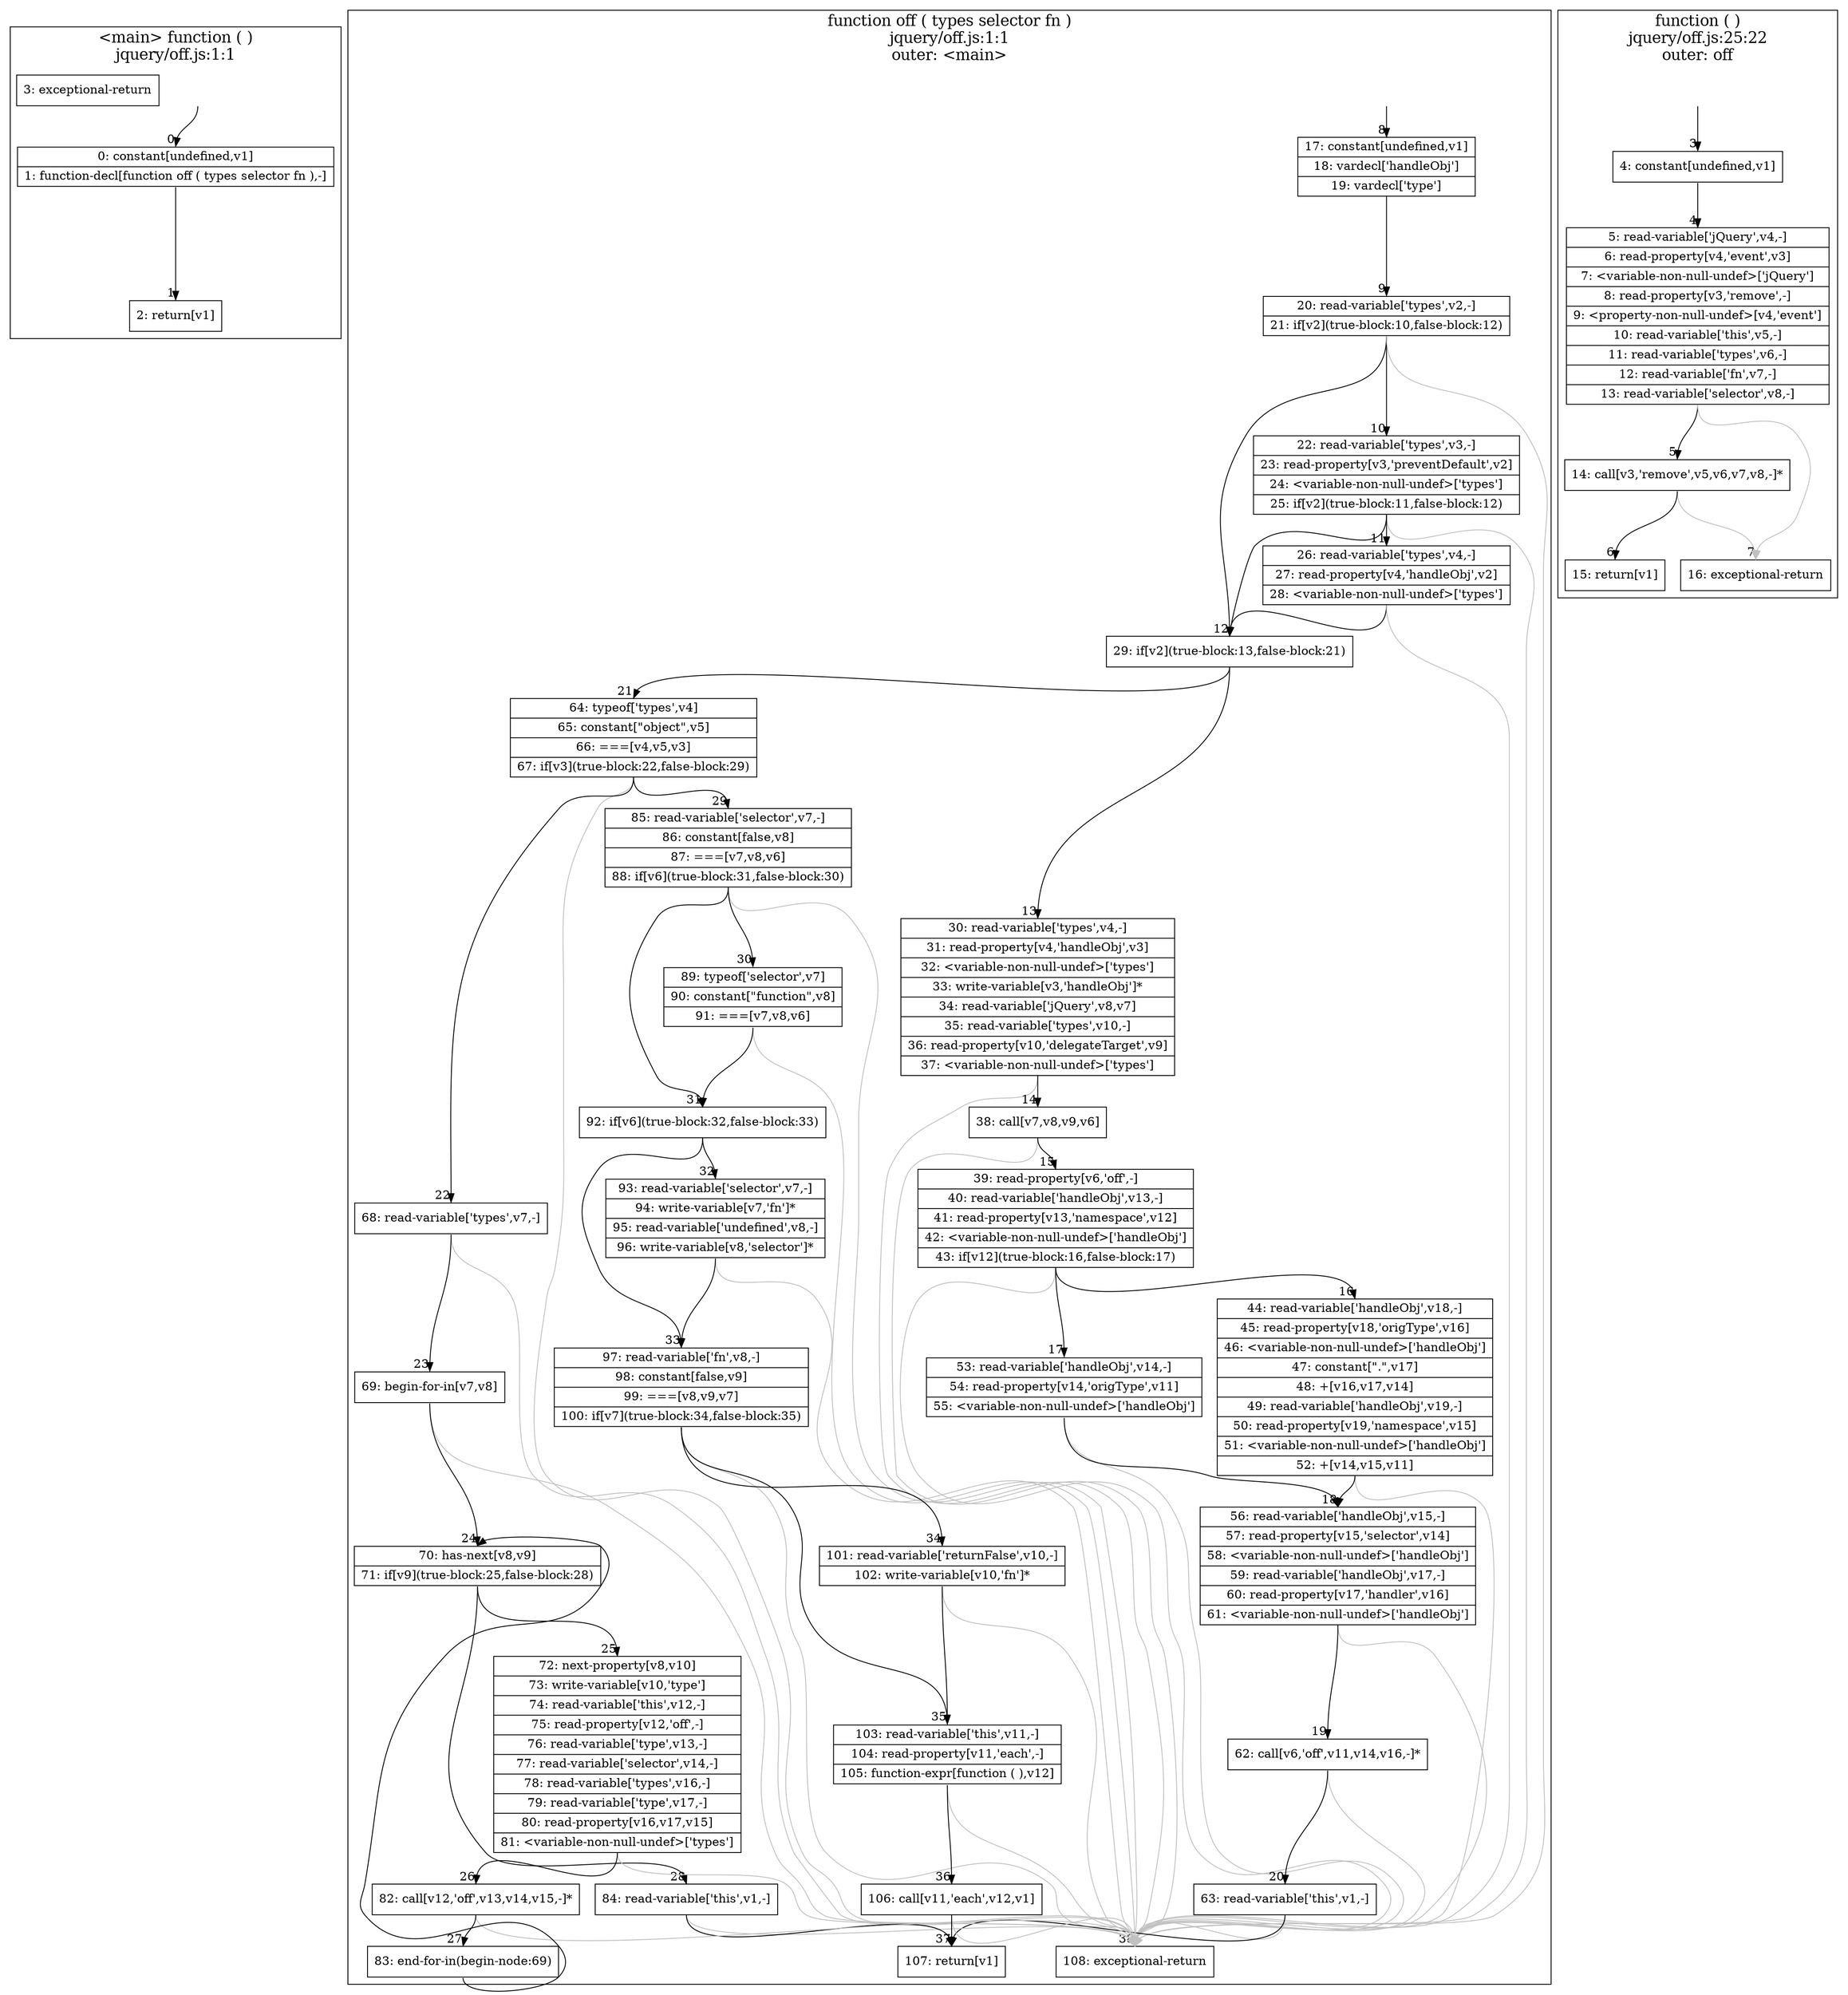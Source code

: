digraph {
compound=true
subgraph cluster0 {
label="<main> function ( )\njquery/off.js:1:1";
labelloc="t";
fontsize=18;
rankdir="TD"
BB_entry0[shape=none,label=""];
BB_entry0 -> BB0 [tailport=s, headport=n, headlabel="    0"]
BB0 [shape=record label="{0: constant[undefined,v1]|1: function-decl[function off ( types selector fn ),-]}" ] 
BB0 -> BB1 [tailport=s, headport=n, headlabel="      1"]
BB1 [shape=record label="{2: return[v1]}" ] 
BB2 [shape=record label="{3: exceptional-return}" ] 
}
subgraph cluster1 {
label="function off ( types selector fn )\njquery/off.js:1:1\nouter: <main>";
labelloc="t";
fontsize=18;
rankdir="TD"
BB_entry1[shape=none,label=""];
BB_entry1 -> BB8 [tailport=s, headport=n, headlabel="    8"]
BB8 [shape=record label="{17: constant[undefined,v1]|18: vardecl['handleObj']|19: vardecl['type']}" ] 
BB8 -> BB9 [tailport=s, headport=n, headlabel="      9"]
BB9 [shape=record label="{20: read-variable['types',v2,-]|21: if[v2](true-block:10,false-block:12)}" ] 
BB9 -> BB12 [tailport=s, headport=n, headlabel="      12"]
BB9 -> BB10 [tailport=s, headport=n, headlabel="      10"]
BB9 -> BB38 [tailport=s, headport=n, color=gray, headlabel="      38"]
BB10 [shape=record label="{22: read-variable['types',v3,-]|23: read-property[v3,'preventDefault',v2]|24: \<variable-non-null-undef\>['types']|25: if[v2](true-block:11,false-block:12)}" ] 
BB10 -> BB12 [tailport=s, headport=n]
BB10 -> BB11 [tailport=s, headport=n, headlabel="      11"]
BB10 -> BB38 [tailport=s, headport=n, color=gray]
BB11 [shape=record label="{26: read-variable['types',v4,-]|27: read-property[v4,'handleObj',v2]|28: \<variable-non-null-undef\>['types']}" ] 
BB11 -> BB12 [tailport=s, headport=n]
BB11 -> BB38 [tailport=s, headport=n, color=gray]
BB12 [shape=record label="{29: if[v2](true-block:13,false-block:21)}" ] 
BB12 -> BB13 [tailport=s, headport=n, headlabel="      13"]
BB12 -> BB21 [tailport=s, headport=n, headlabel="      21"]
BB13 [shape=record label="{30: read-variable['types',v4,-]|31: read-property[v4,'handleObj',v3]|32: \<variable-non-null-undef\>['types']|33: write-variable[v3,'handleObj']*|34: read-variable['jQuery',v8,v7]|35: read-variable['types',v10,-]|36: read-property[v10,'delegateTarget',v9]|37: \<variable-non-null-undef\>['types']}" ] 
BB13 -> BB14 [tailport=s, headport=n, headlabel="      14"]
BB13 -> BB38 [tailport=s, headport=n, color=gray]
BB14 [shape=record label="{38: call[v7,v8,v9,v6]}" ] 
BB14 -> BB15 [tailport=s, headport=n, headlabel="      15"]
BB14 -> BB38 [tailport=s, headport=n, color=gray]
BB15 [shape=record label="{39: read-property[v6,'off',-]|40: read-variable['handleObj',v13,-]|41: read-property[v13,'namespace',v12]|42: \<variable-non-null-undef\>['handleObj']|43: if[v12](true-block:16,false-block:17)}" ] 
BB15 -> BB16 [tailport=s, headport=n, headlabel="      16"]
BB15 -> BB17 [tailport=s, headport=n, headlabel="      17"]
BB15 -> BB38 [tailport=s, headport=n, color=gray]
BB16 [shape=record label="{44: read-variable['handleObj',v18,-]|45: read-property[v18,'origType',v16]|46: \<variable-non-null-undef\>['handleObj']|47: constant[\".\",v17]|48: +[v16,v17,v14]|49: read-variable['handleObj',v19,-]|50: read-property[v19,'namespace',v15]|51: \<variable-non-null-undef\>['handleObj']|52: +[v14,v15,v11]}" ] 
BB16 -> BB18 [tailport=s, headport=n, headlabel="      18"]
BB16 -> BB38 [tailport=s, headport=n, color=gray]
BB17 [shape=record label="{53: read-variable['handleObj',v14,-]|54: read-property[v14,'origType',v11]|55: \<variable-non-null-undef\>['handleObj']}" ] 
BB17 -> BB18 [tailport=s, headport=n]
BB17 -> BB38 [tailport=s, headport=n, color=gray]
BB18 [shape=record label="{56: read-variable['handleObj',v15,-]|57: read-property[v15,'selector',v14]|58: \<variable-non-null-undef\>['handleObj']|59: read-variable['handleObj',v17,-]|60: read-property[v17,'handler',v16]|61: \<variable-non-null-undef\>['handleObj']}" ] 
BB18 -> BB19 [tailport=s, headport=n, headlabel="      19"]
BB18 -> BB38 [tailport=s, headport=n, color=gray]
BB19 [shape=record label="{62: call[v6,'off',v11,v14,v16,-]*}" ] 
BB19 -> BB20 [tailport=s, headport=n, headlabel="      20"]
BB19 -> BB38 [tailport=s, headport=n, color=gray]
BB20 [shape=record label="{63: read-variable['this',v1,-]}" ] 
BB20 -> BB37 [tailport=s, headport=n, headlabel="      37"]
BB20 -> BB38 [tailport=s, headport=n, color=gray]
BB21 [shape=record label="{64: typeof['types',v4]|65: constant[\"object\",v5]|66: ===[v4,v5,v3]|67: if[v3](true-block:22,false-block:29)}" ] 
BB21 -> BB22 [tailport=s, headport=n, headlabel="      22"]
BB21 -> BB29 [tailport=s, headport=n, headlabel="      29"]
BB21 -> BB38 [tailport=s, headport=n, color=gray]
BB22 [shape=record label="{68: read-variable['types',v7,-]}" ] 
BB22 -> BB23 [tailport=s, headport=n, headlabel="      23"]
BB22 -> BB38 [tailport=s, headport=n, color=gray]
BB23 [shape=record label="{69: begin-for-in[v7,v8]}" ] 
BB23 -> BB24 [tailport=s, headport=n, headlabel="      24"]
BB23 -> BB38 [tailport=s, headport=n, color=gray]
BB24 [shape=record label="{70: has-next[v8,v9]|71: if[v9](true-block:25,false-block:28)}" ] 
BB24 -> BB25 [tailport=s, headport=n, headlabel="      25"]
BB24 -> BB28 [tailport=s, headport=n, headlabel="      28"]
BB25 [shape=record label="{72: next-property[v8,v10]|73: write-variable[v10,'type']|74: read-variable['this',v12,-]|75: read-property[v12,'off',-]|76: read-variable['type',v13,-]|77: read-variable['selector',v14,-]|78: read-variable['types',v16,-]|79: read-variable['type',v17,-]|80: read-property[v16,v17,v15]|81: \<variable-non-null-undef\>['types']}" ] 
BB25 -> BB26 [tailport=s, headport=n, headlabel="      26"]
BB25 -> BB38 [tailport=s, headport=n, color=gray]
BB26 [shape=record label="{82: call[v12,'off',v13,v14,v15,-]*}" ] 
BB26 -> BB27 [tailport=s, headport=n, headlabel="      27"]
BB26 -> BB38 [tailport=s, headport=n, color=gray]
BB27 [shape=record label="{83: end-for-in(begin-node:69)}" ] 
BB27 -> BB24 [tailport=s, headport=n]
BB28 [shape=record label="{84: read-variable['this',v1,-]}" ] 
BB28 -> BB37 [tailport=s, headport=n]
BB28 -> BB38 [tailport=s, headport=n, color=gray]
BB29 [shape=record label="{85: read-variable['selector',v7,-]|86: constant[false,v8]|87: ===[v7,v8,v6]|88: if[v6](true-block:31,false-block:30)}" ] 
BB29 -> BB31 [tailport=s, headport=n, headlabel="      31"]
BB29 -> BB30 [tailport=s, headport=n, headlabel="      30"]
BB29 -> BB38 [tailport=s, headport=n, color=gray]
BB30 [shape=record label="{89: typeof['selector',v7]|90: constant[\"function\",v8]|91: ===[v7,v8,v6]}" ] 
BB30 -> BB31 [tailport=s, headport=n]
BB30 -> BB38 [tailport=s, headport=n, color=gray]
BB31 [shape=record label="{92: if[v6](true-block:32,false-block:33)}" ] 
BB31 -> BB32 [tailport=s, headport=n, headlabel="      32"]
BB31 -> BB33 [tailport=s, headport=n, headlabel="      33"]
BB32 [shape=record label="{93: read-variable['selector',v7,-]|94: write-variable[v7,'fn']*|95: read-variable['undefined',v8,-]|96: write-variable[v8,'selector']*}" ] 
BB32 -> BB33 [tailport=s, headport=n]
BB32 -> BB38 [tailport=s, headport=n, color=gray]
BB33 [shape=record label="{97: read-variable['fn',v8,-]|98: constant[false,v9]|99: ===[v8,v9,v7]|100: if[v7](true-block:34,false-block:35)}" ] 
BB33 -> BB34 [tailport=s, headport=n, headlabel="      34"]
BB33 -> BB35 [tailport=s, headport=n, headlabel="      35"]
BB33 -> BB38 [tailport=s, headport=n, color=gray]
BB34 [shape=record label="{101: read-variable['returnFalse',v10,-]|102: write-variable[v10,'fn']*}" ] 
BB34 -> BB35 [tailport=s, headport=n]
BB34 -> BB38 [tailport=s, headport=n, color=gray]
BB35 [shape=record label="{103: read-variable['this',v11,-]|104: read-property[v11,'each',-]|105: function-expr[function ( ),v12]}" ] 
BB35 -> BB36 [tailport=s, headport=n, headlabel="      36"]
BB35 -> BB38 [tailport=s, headport=n, color=gray]
BB36 [shape=record label="{106: call[v11,'each',v12,v1]}" ] 
BB36 -> BB37 [tailport=s, headport=n]
BB36 -> BB38 [tailport=s, headport=n, color=gray]
BB37 [shape=record label="{107: return[v1]}" ] 
BB38 [shape=record label="{108: exceptional-return}" ] 
}
subgraph cluster2 {
label="function ( )\njquery/off.js:25:22\nouter: off";
labelloc="t";
fontsize=18;
rankdir="TD"
BB_entry2[shape=none,label=""];
BB_entry2 -> BB3 [tailport=s, headport=n, headlabel="    3"]
BB3 [shape=record label="{4: constant[undefined,v1]}" ] 
BB3 -> BB4 [tailport=s, headport=n, headlabel="      4"]
BB4 [shape=record label="{5: read-variable['jQuery',v4,-]|6: read-property[v4,'event',v3]|7: \<variable-non-null-undef\>['jQuery']|8: read-property[v3,'remove',-]|9: \<property-non-null-undef\>[v4,'event']|10: read-variable['this',v5,-]|11: read-variable['types',v6,-]|12: read-variable['fn',v7,-]|13: read-variable['selector',v8,-]}" ] 
BB4 -> BB5 [tailport=s, headport=n, headlabel="      5"]
BB4 -> BB7 [tailport=s, headport=n, color=gray, headlabel="      7"]
BB5 [shape=record label="{14: call[v3,'remove',v5,v6,v7,v8,-]*}" ] 
BB5 -> BB6 [tailport=s, headport=n, headlabel="      6"]
BB5 -> BB7 [tailport=s, headport=n, color=gray]
BB6 [shape=record label="{15: return[v1]}" ] 
BB7 [shape=record label="{16: exceptional-return}" ] 
}
}
